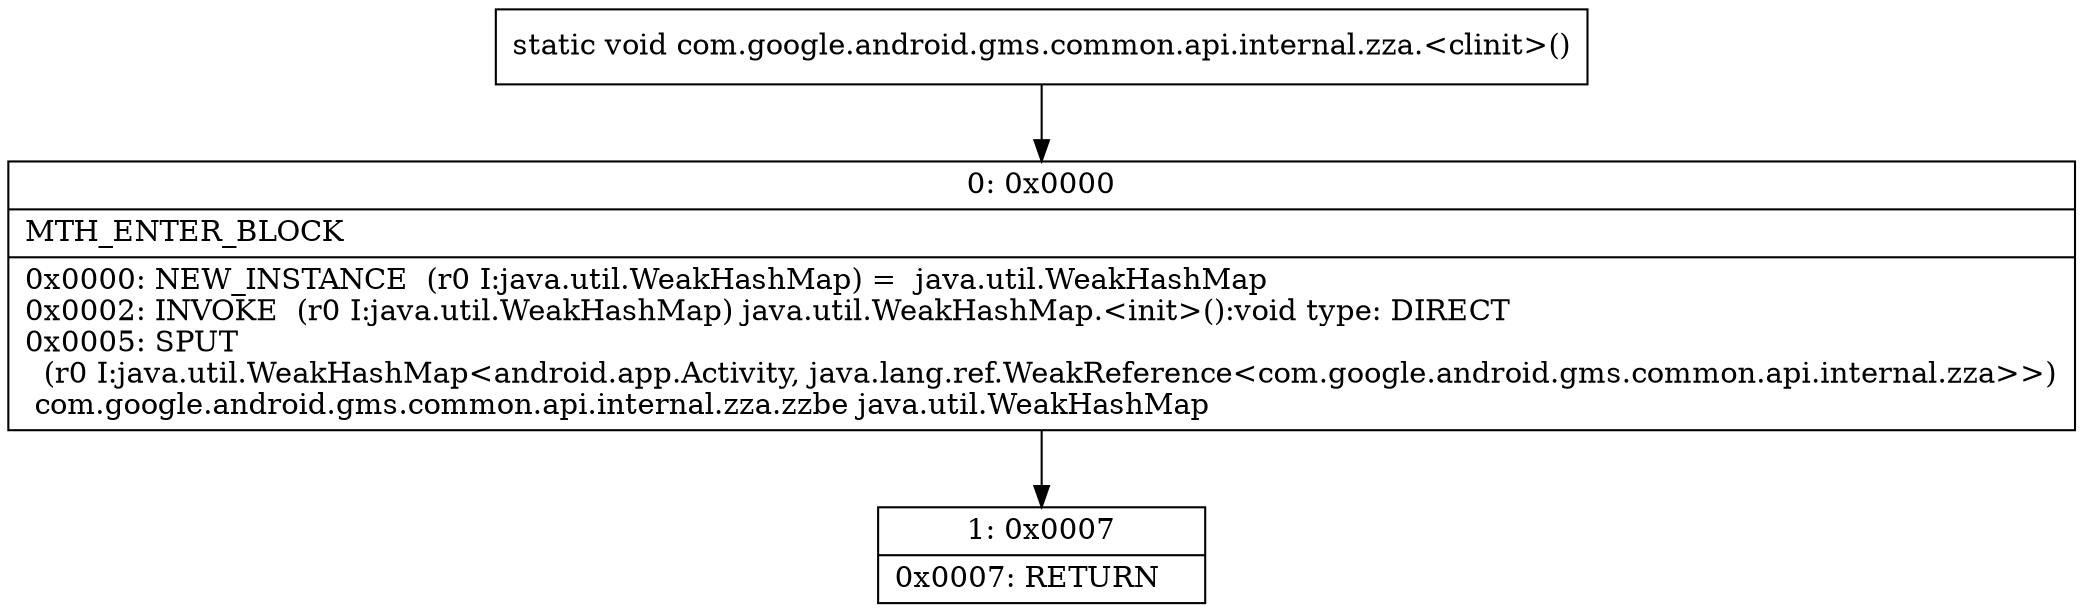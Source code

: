 digraph "CFG forcom.google.android.gms.common.api.internal.zza.\<clinit\>()V" {
Node_0 [shape=record,label="{0\:\ 0x0000|MTH_ENTER_BLOCK\l|0x0000: NEW_INSTANCE  (r0 I:java.util.WeakHashMap) =  java.util.WeakHashMap \l0x0002: INVOKE  (r0 I:java.util.WeakHashMap) java.util.WeakHashMap.\<init\>():void type: DIRECT \l0x0005: SPUT  \l  (r0 I:java.util.WeakHashMap\<android.app.Activity, java.lang.ref.WeakReference\<com.google.android.gms.common.api.internal.zza\>\>)\l com.google.android.gms.common.api.internal.zza.zzbe java.util.WeakHashMap \l}"];
Node_1 [shape=record,label="{1\:\ 0x0007|0x0007: RETURN   \l}"];
MethodNode[shape=record,label="{static void com.google.android.gms.common.api.internal.zza.\<clinit\>() }"];
MethodNode -> Node_0;
Node_0 -> Node_1;
}


